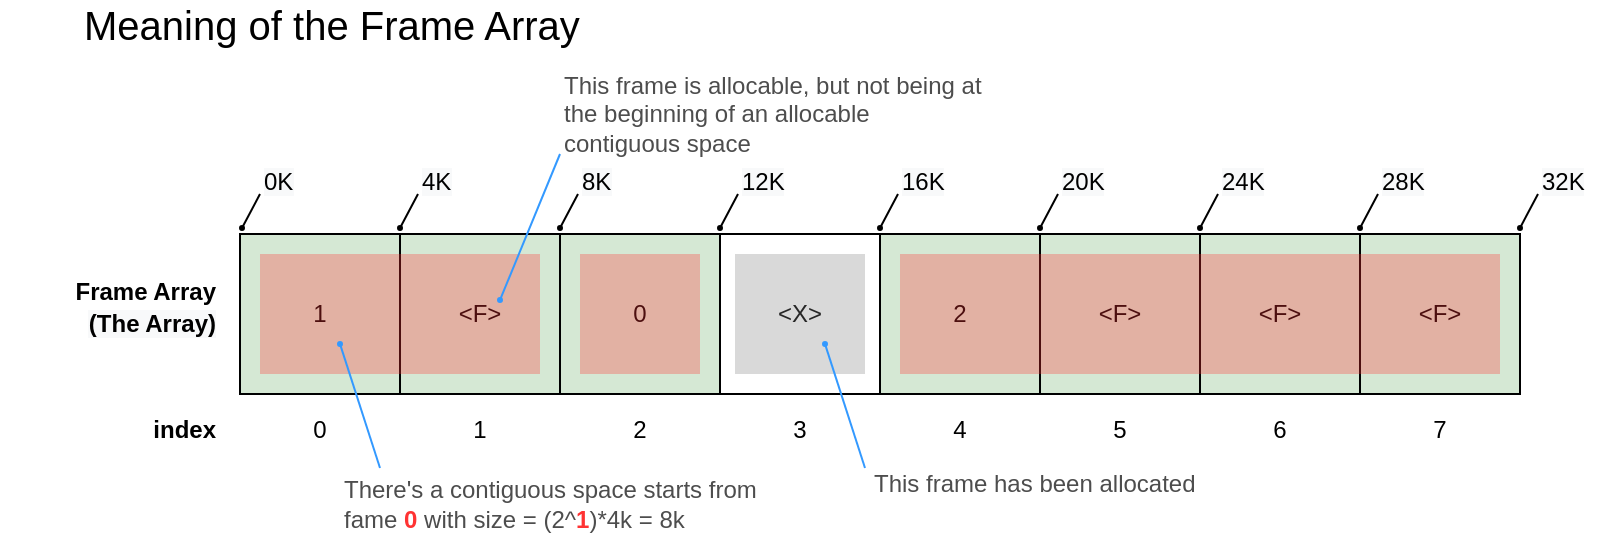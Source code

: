 <mxfile version="14.4.3" type="device"><diagram id="KoE9lUOKDPOXp2OaILGj" name="Page-1"><mxGraphModel dx="992" dy="670" grid="1" gridSize="10" guides="1" tooltips="1" connect="1" arrows="1" fold="1" page="1" pageScale="1" pageWidth="850" pageHeight="1100" math="0" shadow="0"><root><mxCell id="0"/><mxCell id="1" parent="0"/><mxCell id="htUEUd58ZAXEYsollM0c-18" value="1" style="whiteSpace=wrap;html=1;aspect=fixed;fillColor=#D5E8D4;rounded=0;glass=0;" parent="1" vertex="1"><mxGeometry x="120" y="420" width="80" height="80" as="geometry"/></mxCell><mxCell id="htUEUd58ZAXEYsollM0c-19" value="&amp;lt;F&amp;gt;" style="whiteSpace=wrap;html=1;aspect=fixed;fillColor=#D5E8D4;" parent="1" vertex="1"><mxGeometry x="200" y="420" width="80" height="80" as="geometry"/></mxCell><mxCell id="htUEUd58ZAXEYsollM0c-21" value="&amp;lt;X&amp;gt;" style="whiteSpace=wrap;html=1;aspect=fixed;" parent="1" vertex="1"><mxGeometry x="360" y="420" width="80" height="80" as="geometry"/></mxCell><mxCell id="htUEUd58ZAXEYsollM0c-22" value="2" style="whiteSpace=wrap;html=1;aspect=fixed;fillColor=#D5E8D4;" parent="1" vertex="1"><mxGeometry x="440" y="420" width="80" height="80" as="geometry"/></mxCell><mxCell id="htUEUd58ZAXEYsollM0c-23" value="&amp;lt;F&amp;gt;" style="whiteSpace=wrap;html=1;aspect=fixed;fillColor=#D5E8D4;" parent="1" vertex="1"><mxGeometry x="520" y="420" width="80" height="80" as="geometry"/></mxCell><mxCell id="htUEUd58ZAXEYsollM0c-24" value="&amp;lt;F&amp;gt;" style="whiteSpace=wrap;html=1;aspect=fixed;fillColor=#D5E8D4;" parent="1" vertex="1"><mxGeometry x="600" y="420" width="80" height="80" as="geometry"/></mxCell><mxCell id="htUEUd58ZAXEYsollM0c-25" value="&amp;lt;F&amp;gt;" style="whiteSpace=wrap;html=1;aspect=fixed;fillColor=#D5E8D4;" parent="1" vertex="1"><mxGeometry x="680" y="420" width="80" height="80" as="geometry"/></mxCell><mxCell id="htUEUd58ZAXEYsollM0c-31" value="0" style="text;html=1;strokeColor=none;fillColor=none;align=center;verticalAlign=middle;whiteSpace=wrap;rounded=0;" parent="1" vertex="1"><mxGeometry x="140" y="508" width="40" height="20" as="geometry"/></mxCell><mxCell id="htUEUd58ZAXEYsollM0c-36" value="1" style="text;html=1;strokeColor=none;fillColor=none;align=center;verticalAlign=middle;whiteSpace=wrap;rounded=0;" parent="1" vertex="1"><mxGeometry x="220" y="508" width="40" height="20" as="geometry"/></mxCell><mxCell id="htUEUd58ZAXEYsollM0c-37" value="2" style="text;html=1;strokeColor=none;fillColor=none;align=center;verticalAlign=middle;whiteSpace=wrap;rounded=0;" parent="1" vertex="1"><mxGeometry x="300" y="508" width="40" height="20" as="geometry"/></mxCell><mxCell id="htUEUd58ZAXEYsollM0c-38" value="3" style="text;html=1;strokeColor=none;fillColor=none;align=center;verticalAlign=middle;whiteSpace=wrap;rounded=0;" parent="1" vertex="1"><mxGeometry x="380" y="508" width="40" height="20" as="geometry"/></mxCell><mxCell id="htUEUd58ZAXEYsollM0c-43" value="4" style="text;html=1;strokeColor=none;fillColor=none;align=center;verticalAlign=middle;whiteSpace=wrap;rounded=0;" parent="1" vertex="1"><mxGeometry x="460" y="508" width="40" height="20" as="geometry"/></mxCell><mxCell id="htUEUd58ZAXEYsollM0c-44" value="5" style="text;html=1;strokeColor=none;fillColor=none;align=center;verticalAlign=middle;whiteSpace=wrap;rounded=0;" parent="1" vertex="1"><mxGeometry x="540" y="508" width="40" height="20" as="geometry"/></mxCell><mxCell id="htUEUd58ZAXEYsollM0c-45" value="6" style="text;html=1;strokeColor=none;fillColor=none;align=center;verticalAlign=middle;whiteSpace=wrap;rounded=0;" parent="1" vertex="1"><mxGeometry x="620" y="508" width="40" height="20" as="geometry"/></mxCell><mxCell id="htUEUd58ZAXEYsollM0c-46" value="7" style="text;html=1;strokeColor=none;fillColor=none;align=center;verticalAlign=middle;whiteSpace=wrap;rounded=0;" parent="1" vertex="1"><mxGeometry x="700" y="508" width="40" height="20" as="geometry"/></mxCell><mxCell id="htUEUd58ZAXEYsollM0c-49" value="index" style="text;html=1;strokeColor=none;fillColor=none;align=right;verticalAlign=middle;whiteSpace=wrap;rounded=0;fontStyle=1" parent="1" vertex="1"><mxGeometry x="60" y="508" width="50" height="20" as="geometry"/></mxCell><mxCell id="htUEUd58ZAXEYsollM0c-50" value="0" style="whiteSpace=wrap;html=1;aspect=fixed;fillColor=#D5E8D4;" parent="1" vertex="1"><mxGeometry x="280" y="420" width="80" height="80" as="geometry"/></mxCell><mxCell id="htUEUd58ZAXEYsollM0c-75" value="Frame Array" style="text;html=1;strokeColor=none;fillColor=none;align=right;verticalAlign=middle;whiteSpace=wrap;rounded=0;fontStyle=1" parent="1" vertex="1"><mxGeometry y="439" width="110" height="20" as="geometry"/></mxCell><mxCell id="u4kpVRgHfIiMZjnIx0CL-1" value="&lt;span style=&quot;color: rgb(0, 0, 0); font-family: helvetica; font-size: 12px; font-style: normal; font-weight: 700; letter-spacing: normal; text-indent: 0px; text-transform: none; word-spacing: 0px; background-color: rgb(248, 249, 250); display: inline; float: none;&quot;&gt;(The Array)&lt;/span&gt;" style="text;whiteSpace=wrap;html=1;align=right;" vertex="1" parent="1"><mxGeometry x="40" y="451" width="70" height="30" as="geometry"/></mxCell><mxCell id="u4kpVRgHfIiMZjnIx0CL-4" value="" style="rounded=0;whiteSpace=wrap;html=1;glass=0;strokeWidth=2;align=right;opacity=30;fillColor=#FF3333;strokeColor=none;" vertex="1" parent="1"><mxGeometry x="130" y="430" width="140" height="60" as="geometry"/></mxCell><mxCell id="u4kpVRgHfIiMZjnIx0CL-8" value="&lt;span style=&quot;color: rgb(0 , 0 , 0) ; font-family: &amp;#34;helvetica&amp;#34; ; font-size: 12px ; font-style: normal ; font-weight: 400 ; letter-spacing: normal ; text-indent: 0px ; text-transform: none ; word-spacing: 0px ; background-color: rgb(248 , 249 , 250) ; display: inline ; float: none&quot;&gt;0K&lt;/span&gt;" style="text;html=1;strokeColor=none;fillColor=none;align=left;verticalAlign=middle;whiteSpace=wrap;rounded=0;glass=0;opacity=30;" vertex="1" parent="1"><mxGeometry x="130" y="385" width="30" height="17" as="geometry"/></mxCell><mxCell id="u4kpVRgHfIiMZjnIx0CL-15" value="" style="endArrow=none;html=1;startArrow=oval;startFill=1;endSize=3;startSize=2;" edge="1" parent="1"><mxGeometry width="50" height="50" relative="1" as="geometry"><mxPoint x="121" y="417" as="sourcePoint"/><mxPoint x="130" y="400" as="targetPoint"/></mxGeometry></mxCell><mxCell id="u4kpVRgHfIiMZjnIx0CL-16" value="&lt;span style=&quot;color: rgb(0 , 0 , 0) ; font-family: &amp;#34;helvetica&amp;#34; ; font-size: 12px ; font-style: normal ; font-weight: 400 ; letter-spacing: normal ; text-indent: 0px ; text-transform: none ; word-spacing: 0px ; background-color: rgb(248 , 249 , 250) ; display: inline ; float: none&quot;&gt;4K&lt;/span&gt;" style="text;html=1;strokeColor=none;fillColor=none;align=left;verticalAlign=middle;whiteSpace=wrap;rounded=0;glass=0;opacity=30;" vertex="1" parent="1"><mxGeometry x="209" y="385" width="30" height="17" as="geometry"/></mxCell><mxCell id="u4kpVRgHfIiMZjnIx0CL-17" value="" style="endArrow=none;html=1;startArrow=oval;startFill=1;endSize=3;startSize=2;" edge="1" parent="1"><mxGeometry width="50" height="50" relative="1" as="geometry"><mxPoint x="200" y="417" as="sourcePoint"/><mxPoint x="209" y="400" as="targetPoint"/></mxGeometry></mxCell><mxCell id="u4kpVRgHfIiMZjnIx0CL-18" value="&lt;span style=&quot;color: rgb(0 , 0 , 0) ; font-family: &amp;#34;helvetica&amp;#34; ; font-size: 12px ; font-style: normal ; font-weight: 400 ; letter-spacing: normal ; text-indent: 0px ; text-transform: none ; word-spacing: 0px ; background-color: rgb(248 , 249 , 250) ; display: inline ; float: none&quot;&gt;8K&lt;/span&gt;" style="text;html=1;strokeColor=none;fillColor=none;align=left;verticalAlign=middle;whiteSpace=wrap;rounded=0;glass=0;opacity=30;" vertex="1" parent="1"><mxGeometry x="289" y="385" width="30" height="17" as="geometry"/></mxCell><mxCell id="u4kpVRgHfIiMZjnIx0CL-19" value="" style="endArrow=none;html=1;startArrow=oval;startFill=1;endSize=3;startSize=2;" edge="1" parent="1"><mxGeometry width="50" height="50" relative="1" as="geometry"><mxPoint x="280" y="417" as="sourcePoint"/><mxPoint x="289" y="400" as="targetPoint"/></mxGeometry></mxCell><mxCell id="u4kpVRgHfIiMZjnIx0CL-20" value="&lt;span style=&quot;color: rgb(0 , 0 , 0) ; font-family: &amp;#34;helvetica&amp;#34; ; font-size: 12px ; font-style: normal ; font-weight: 400 ; letter-spacing: normal ; text-indent: 0px ; text-transform: none ; word-spacing: 0px ; background-color: rgb(248 , 249 , 250) ; display: inline ; float: none&quot;&gt;12K&lt;/span&gt;" style="text;html=1;strokeColor=none;fillColor=none;align=left;verticalAlign=middle;whiteSpace=wrap;rounded=0;glass=0;opacity=30;" vertex="1" parent="1"><mxGeometry x="369" y="385" width="30" height="17" as="geometry"/></mxCell><mxCell id="u4kpVRgHfIiMZjnIx0CL-21" value="" style="endArrow=none;html=1;startArrow=oval;startFill=1;endSize=3;startSize=2;" edge="1" parent="1"><mxGeometry width="50" height="50" relative="1" as="geometry"><mxPoint x="360" y="417" as="sourcePoint"/><mxPoint x="369" y="400" as="targetPoint"/></mxGeometry></mxCell><mxCell id="u4kpVRgHfIiMZjnIx0CL-22" value="&lt;span style=&quot;color: rgb(0 , 0 , 0) ; font-family: &amp;#34;helvetica&amp;#34; ; font-size: 12px ; font-style: normal ; font-weight: 400 ; letter-spacing: normal ; text-indent: 0px ; text-transform: none ; word-spacing: 0px ; background-color: rgb(248 , 249 , 250) ; display: inline ; float: none&quot;&gt;16K&lt;/span&gt;" style="text;html=1;strokeColor=none;fillColor=none;align=left;verticalAlign=middle;whiteSpace=wrap;rounded=0;glass=0;opacity=30;" vertex="1" parent="1"><mxGeometry x="449" y="385" width="30" height="17" as="geometry"/></mxCell><mxCell id="u4kpVRgHfIiMZjnIx0CL-23" value="" style="endArrow=none;html=1;startArrow=oval;startFill=1;endSize=3;startSize=2;" edge="1" parent="1"><mxGeometry width="50" height="50" relative="1" as="geometry"><mxPoint x="440" y="417" as="sourcePoint"/><mxPoint x="449" y="400" as="targetPoint"/></mxGeometry></mxCell><mxCell id="u4kpVRgHfIiMZjnIx0CL-24" value="&lt;span style=&quot;color: rgb(0 , 0 , 0) ; font-family: &amp;#34;helvetica&amp;#34; ; font-size: 12px ; font-style: normal ; font-weight: 400 ; letter-spacing: normal ; text-indent: 0px ; text-transform: none ; word-spacing: 0px ; background-color: rgb(248 , 249 , 250) ; display: inline ; float: none&quot;&gt;20K&lt;/span&gt;" style="text;html=1;strokeColor=none;fillColor=none;align=left;verticalAlign=middle;whiteSpace=wrap;rounded=0;glass=0;opacity=30;" vertex="1" parent="1"><mxGeometry x="529" y="385" width="30" height="17" as="geometry"/></mxCell><mxCell id="u4kpVRgHfIiMZjnIx0CL-25" value="" style="endArrow=none;html=1;startArrow=oval;startFill=1;endSize=3;startSize=2;" edge="1" parent="1"><mxGeometry width="50" height="50" relative="1" as="geometry"><mxPoint x="520" y="417" as="sourcePoint"/><mxPoint x="529" y="400" as="targetPoint"/></mxGeometry></mxCell><mxCell id="u4kpVRgHfIiMZjnIx0CL-26" value="&lt;span style=&quot;color: rgb(0 , 0 , 0) ; font-family: &amp;#34;helvetica&amp;#34; ; font-size: 12px ; font-style: normal ; font-weight: 400 ; letter-spacing: normal ; text-indent: 0px ; text-transform: none ; word-spacing: 0px ; background-color: rgb(248 , 249 , 250) ; display: inline ; float: none&quot;&gt;24K&lt;/span&gt;" style="text;html=1;strokeColor=none;fillColor=none;align=left;verticalAlign=middle;whiteSpace=wrap;rounded=0;glass=0;opacity=30;" vertex="1" parent="1"><mxGeometry x="609" y="385" width="30" height="17" as="geometry"/></mxCell><mxCell id="u4kpVRgHfIiMZjnIx0CL-27" value="" style="endArrow=none;html=1;startArrow=oval;startFill=1;endSize=3;startSize=2;" edge="1" parent="1"><mxGeometry width="50" height="50" relative="1" as="geometry"><mxPoint x="600" y="417" as="sourcePoint"/><mxPoint x="609" y="400" as="targetPoint"/></mxGeometry></mxCell><mxCell id="u4kpVRgHfIiMZjnIx0CL-30" value="&lt;span style=&quot;color: rgb(0 , 0 , 0) ; font-family: &amp;#34;helvetica&amp;#34; ; font-size: 12px ; font-style: normal ; font-weight: 400 ; letter-spacing: normal ; text-indent: 0px ; text-transform: none ; word-spacing: 0px ; background-color: rgb(248 , 249 , 250) ; display: inline ; float: none&quot;&gt;28K&lt;/span&gt;" style="text;html=1;strokeColor=none;fillColor=none;align=left;verticalAlign=middle;whiteSpace=wrap;rounded=0;glass=0;opacity=30;" vertex="1" parent="1"><mxGeometry x="689" y="385" width="30" height="17" as="geometry"/></mxCell><mxCell id="u4kpVRgHfIiMZjnIx0CL-31" value="" style="endArrow=none;html=1;startArrow=oval;startFill=1;endSize=3;startSize=2;" edge="1" parent="1"><mxGeometry width="50" height="50" relative="1" as="geometry"><mxPoint x="680" y="417" as="sourcePoint"/><mxPoint x="689" y="400" as="targetPoint"/></mxGeometry></mxCell><mxCell id="u4kpVRgHfIiMZjnIx0CL-32" value="&lt;span style=&quot;color: rgb(0 , 0 , 0) ; font-family: &amp;#34;helvetica&amp;#34; ; font-size: 12px ; font-style: normal ; font-weight: 400 ; letter-spacing: normal ; text-indent: 0px ; text-transform: none ; word-spacing: 0px ; background-color: rgb(248 , 249 , 250) ; display: inline ; float: none&quot;&gt;32K&lt;/span&gt;" style="text;html=1;strokeColor=none;fillColor=none;align=left;verticalAlign=middle;whiteSpace=wrap;rounded=0;glass=0;opacity=30;" vertex="1" parent="1"><mxGeometry x="769" y="385" width="30" height="17" as="geometry"/></mxCell><mxCell id="u4kpVRgHfIiMZjnIx0CL-33" value="" style="endArrow=none;html=1;startArrow=oval;startFill=1;endSize=3;startSize=2;" edge="1" parent="1"><mxGeometry width="50" height="50" relative="1" as="geometry"><mxPoint x="760" y="417" as="sourcePoint"/><mxPoint x="769" y="400" as="targetPoint"/></mxGeometry></mxCell><mxCell id="u4kpVRgHfIiMZjnIx0CL-34" value="" style="rounded=0;whiteSpace=wrap;html=1;glass=0;strokeWidth=2;align=right;opacity=30;fillColor=#FF3333;strokeColor=none;" vertex="1" parent="1"><mxGeometry x="290" y="430" width="60" height="60" as="geometry"/></mxCell><mxCell id="u4kpVRgHfIiMZjnIx0CL-35" value="" style="rounded=0;whiteSpace=wrap;html=1;glass=0;strokeWidth=2;align=right;opacity=30;fillColor=#FF3333;strokeColor=none;" vertex="1" parent="1"><mxGeometry x="450" y="430" width="300" height="60" as="geometry"/></mxCell><mxCell id="u4kpVRgHfIiMZjnIx0CL-36" value="" style="endArrow=none;html=1;startArrow=oval;startFill=1;endSize=3;startSize=2;strokeColor=#3399FF;" edge="1" parent="1"><mxGeometry width="50" height="50" relative="1" as="geometry"><mxPoint x="170" y="475" as="sourcePoint"/><mxPoint x="190" y="537" as="targetPoint"/></mxGeometry></mxCell><mxCell id="u4kpVRgHfIiMZjnIx0CL-37" value="There's a contiguous&amp;nbsp;space starts from fame &lt;b&gt;&lt;font color=&quot;#ff3333&quot;&gt;0&lt;/font&gt;&lt;/b&gt; with size = (2^&lt;font color=&quot;#ff3333&quot;&gt;&lt;b&gt;1&lt;/b&gt;&lt;/font&gt;)*4k = 8k&amp;nbsp;" style="text;html=1;strokeColor=none;fillColor=none;align=left;verticalAlign=middle;whiteSpace=wrap;rounded=0;glass=0;opacity=30;fontColor=#4D4D4D;" vertex="1" parent="1"><mxGeometry x="170" y="530" width="220" height="50" as="geometry"/></mxCell><mxCell id="u4kpVRgHfIiMZjnIx0CL-38" value="" style="endArrow=none;html=1;startArrow=oval;startFill=1;endSize=3;startSize=2;strokeColor=#3399FF;" edge="1" parent="1"><mxGeometry width="50" height="50" relative="1" as="geometry"><mxPoint x="250" y="453" as="sourcePoint"/><mxPoint x="280" y="380" as="targetPoint"/></mxGeometry></mxCell><mxCell id="u4kpVRgHfIiMZjnIx0CL-39" value="This frame is allocable, but not being at the beginning of an allocable&lt;br&gt;contiguous space" style="text;html=1;strokeColor=none;fillColor=none;align=left;verticalAlign=middle;whiteSpace=wrap;rounded=0;glass=0;opacity=30;fontColor=#4D4D4D;" vertex="1" parent="1"><mxGeometry x="280" y="340" width="220" height="40" as="geometry"/></mxCell><mxCell id="u4kpVRgHfIiMZjnIx0CL-40" value="This frame has been allocated" style="text;html=1;strokeColor=none;fillColor=none;align=left;verticalAlign=middle;whiteSpace=wrap;rounded=0;glass=0;opacity=30;fontColor=#4D4D4D;" vertex="1" parent="1"><mxGeometry x="435" y="520" width="220" height="50" as="geometry"/></mxCell><mxCell id="u4kpVRgHfIiMZjnIx0CL-42" value="" style="rounded=0;whiteSpace=wrap;html=1;glass=0;strokeWidth=2;align=right;opacity=30;strokeColor=none;fillColor=#808080;" vertex="1" parent="1"><mxGeometry x="367.5" y="430" width="65" height="60" as="geometry"/></mxCell><mxCell id="u4kpVRgHfIiMZjnIx0CL-44" value="" style="endArrow=none;html=1;startArrow=oval;startFill=1;endSize=3;startSize=2;strokeColor=#3399FF;" edge="1" parent="1"><mxGeometry width="50" height="50" relative="1" as="geometry"><mxPoint x="412.5" y="475" as="sourcePoint"/><mxPoint x="432.5" y="537" as="targetPoint"/></mxGeometry></mxCell><mxCell id="u4kpVRgHfIiMZjnIx0CL-45" value="Meaning of the Frame Array" style="text;html=1;strokeColor=none;fillColor=none;align=left;verticalAlign=middle;whiteSpace=wrap;rounded=0;fontStyle=0;fontSize=20;" vertex="1" parent="1"><mxGeometry x="40" y="310" width="280" height="10" as="geometry"/></mxCell></root></mxGraphModel></diagram></mxfile>
